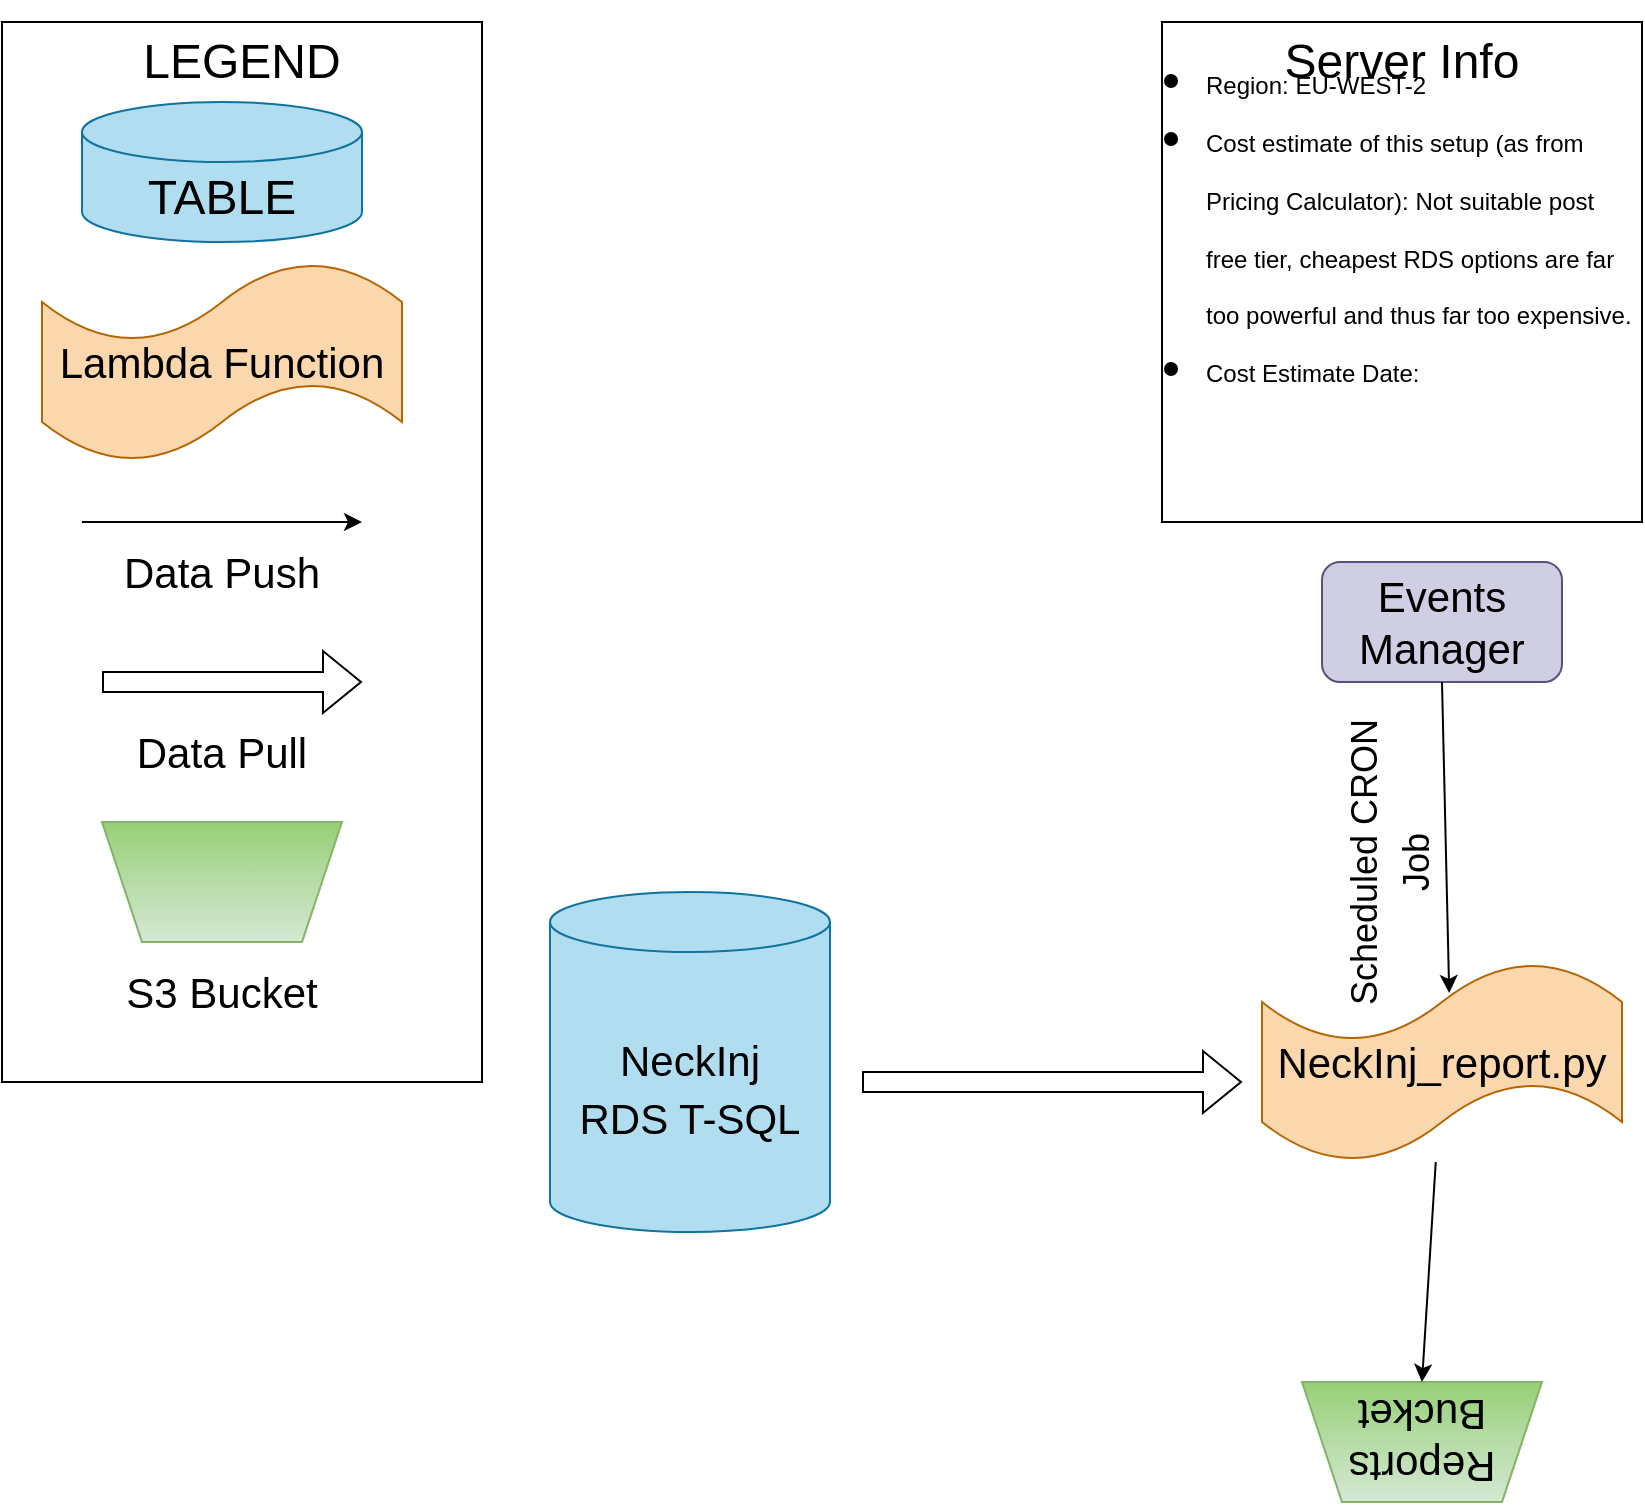 <mxfile version="20.4.0" type="github">
  <diagram id="MrbAbaUE89UtdHBA36ld" name="Page-1">
    <mxGraphModel dx="920" dy="2000" grid="1" gridSize="10" guides="1" tooltips="1" connect="1" arrows="1" fold="1" page="1" pageScale="1" pageWidth="827" pageHeight="1169" math="0" shadow="0">
      <root>
        <mxCell id="0" />
        <mxCell id="1" parent="0" />
        <mxCell id="EHrKfYYRzJy3UvB8IF_T-1" value="" style="rounded=0;whiteSpace=wrap;html=1;fillColor=none;" vertex="1" parent="1">
          <mxGeometry width="240" height="530" as="geometry" />
        </mxCell>
        <mxCell id="EHrKfYYRzJy3UvB8IF_T-2" value="&lt;font style=&quot;font-size: 24px;&quot;&gt;LEGEND&lt;/font&gt;" style="text;html=1;strokeColor=none;fillColor=none;align=center;verticalAlign=middle;whiteSpace=wrap;rounded=0;" vertex="1" parent="1">
          <mxGeometry width="240" height="40" as="geometry" />
        </mxCell>
        <mxCell id="EHrKfYYRzJy3UvB8IF_T-4" value="TABLE" style="shape=cylinder3;whiteSpace=wrap;html=1;boundedLbl=1;backgroundOutline=1;size=15;fontSize=24;fillColor=#b1ddf0;strokeColor=#10739e;" vertex="1" parent="1">
          <mxGeometry x="40" y="40" width="140" height="70" as="geometry" />
        </mxCell>
        <mxCell id="EHrKfYYRzJy3UvB8IF_T-6" value="" style="rounded=0;whiteSpace=wrap;html=1;fillColor=none;" vertex="1" parent="1">
          <mxGeometry x="580" width="240" height="250" as="geometry" />
        </mxCell>
        <mxCell id="EHrKfYYRzJy3UvB8IF_T-7" value="&lt;font style=&quot;font-size: 24px;&quot;&gt;Server Info&lt;/font&gt;" style="text;html=1;strokeColor=none;fillColor=none;align=center;verticalAlign=middle;whiteSpace=wrap;rounded=0;" vertex="1" parent="1">
          <mxGeometry x="580" width="240" height="40" as="geometry" />
        </mxCell>
        <mxCell id="EHrKfYYRzJy3UvB8IF_T-8" value="&lt;ul&gt;&lt;li&gt;&lt;font style=&quot;font-size: 12px;&quot;&gt;Region: EU-WEST-2&lt;/font&gt;&lt;/li&gt;&lt;li&gt;&lt;font style=&quot;font-size: 12px;&quot;&gt;Cost estimate of this setup (as from Pricing Calculator): Not suitable post free tier, cheapest RDS options are far too powerful and thus far too expensive.&lt;/font&gt;&lt;/li&gt;&lt;li&gt;&lt;font style=&quot;font-size: 12px;&quot;&gt;Cost Estimate Date:&lt;/font&gt;&lt;/li&gt;&lt;/ul&gt;" style="text;html=1;strokeColor=none;fillColor=none;align=left;verticalAlign=middle;whiteSpace=wrap;rounded=0;fontSize=24;" vertex="1" parent="1">
          <mxGeometry x="560" y="50" width="260" height="100" as="geometry" />
        </mxCell>
        <mxCell id="EHrKfYYRzJy3UvB8IF_T-10" value="&lt;font style=&quot;font-size: 21px;&quot;&gt;NeckInj&lt;br&gt;RDS T-SQL&lt;/font&gt;" style="shape=cylinder3;whiteSpace=wrap;html=1;boundedLbl=1;backgroundOutline=1;size=15;fontSize=24;fillColor=#b1ddf0;strokeColor=#10739e;" vertex="1" parent="1">
          <mxGeometry x="274" y="435" width="140" height="170" as="geometry" />
        </mxCell>
        <mxCell id="EHrKfYYRzJy3UvB8IF_T-11" value="NeckInj_report.py" style="shape=tape;whiteSpace=wrap;html=1;fontSize=21;fillColor=#fad7ac;strokeColor=#b46504;" vertex="1" parent="1">
          <mxGeometry x="630" y="470" width="180" height="100" as="geometry" />
        </mxCell>
        <mxCell id="EHrKfYYRzJy3UvB8IF_T-12" value="Lambda Function" style="shape=tape;whiteSpace=wrap;html=1;fontSize=21;fillColor=#fad7ac;strokeColor=#b46504;" vertex="1" parent="1">
          <mxGeometry x="20" y="120" width="180" height="100" as="geometry" />
        </mxCell>
        <mxCell id="EHrKfYYRzJy3UvB8IF_T-14" value="" style="endArrow=classic;html=1;rounded=0;fontSize=21;" edge="1" parent="1">
          <mxGeometry width="50" height="50" relative="1" as="geometry">
            <mxPoint x="40" y="250" as="sourcePoint" />
            <mxPoint x="180" y="250" as="targetPoint" />
          </mxGeometry>
        </mxCell>
        <mxCell id="EHrKfYYRzJy3UvB8IF_T-15" value="Data Push" style="text;html=1;strokeColor=none;fillColor=none;align=center;verticalAlign=middle;whiteSpace=wrap;rounded=0;fontSize=21;" vertex="1" parent="1">
          <mxGeometry x="45" y="260" width="130" height="30" as="geometry" />
        </mxCell>
        <mxCell id="EHrKfYYRzJy3UvB8IF_T-16" value="Data Pull" style="text;html=1;strokeColor=none;fillColor=none;align=center;verticalAlign=middle;whiteSpace=wrap;rounded=0;fontSize=21;" vertex="1" parent="1">
          <mxGeometry x="45" y="350" width="130" height="30" as="geometry" />
        </mxCell>
        <mxCell id="EHrKfYYRzJy3UvB8IF_T-17" value="" style="shape=flexArrow;endArrow=classic;html=1;rounded=0;fontSize=21;" edge="1" parent="1">
          <mxGeometry width="50" height="50" relative="1" as="geometry">
            <mxPoint x="50" y="330" as="sourcePoint" />
            <mxPoint x="180" y="330" as="targetPoint" />
          </mxGeometry>
        </mxCell>
        <mxCell id="EHrKfYYRzJy3UvB8IF_T-18" value="Events Manager" style="rounded=1;whiteSpace=wrap;html=1;fontSize=21;fillColor=#d0cee2;strokeColor=#56517e;" vertex="1" parent="1">
          <mxGeometry x="660" y="270" width="120" height="60" as="geometry" />
        </mxCell>
        <mxCell id="EHrKfYYRzJy3UvB8IF_T-19" value="" style="shape=trapezoid;perimeter=trapezoidPerimeter;whiteSpace=wrap;html=1;fixedSize=1;fontSize=21;rotation=-180;fillColor=#d5e8d4;gradientColor=#97d077;strokeColor=#82b366;" vertex="1" parent="1">
          <mxGeometry x="50" y="400" width="120" height="60" as="geometry" />
        </mxCell>
        <mxCell id="EHrKfYYRzJy3UvB8IF_T-20" value="S3 Bucket" style="text;html=1;strokeColor=none;fillColor=none;align=center;verticalAlign=middle;whiteSpace=wrap;rounded=0;fontSize=21;" vertex="1" parent="1">
          <mxGeometry x="45" y="470" width="130" height="30" as="geometry" />
        </mxCell>
        <mxCell id="EHrKfYYRzJy3UvB8IF_T-21" value="" style="shape=trapezoid;perimeter=trapezoidPerimeter;whiteSpace=wrap;html=1;fixedSize=1;fontSize=21;rotation=-180;fillColor=#d5e8d4;gradientColor=#97d077;strokeColor=#82b366;" vertex="1" parent="1">
          <mxGeometry x="650" y="680" width="120" height="60" as="geometry" />
        </mxCell>
        <mxCell id="EHrKfYYRzJy3UvB8IF_T-22" value="Reports Bucket" style="text;html=1;strokeColor=none;fillColor=none;align=center;verticalAlign=middle;whiteSpace=wrap;rounded=0;fontSize=21;rotation=-180;" vertex="1" parent="1">
          <mxGeometry x="645" y="695" width="130" height="30" as="geometry" />
        </mxCell>
        <mxCell id="EHrKfYYRzJy3UvB8IF_T-23" value="" style="endArrow=classic;html=1;rounded=0;fontSize=21;entryX=0.52;entryY=0.155;entryDx=0;entryDy=0;entryPerimeter=0;exitX=0.5;exitY=1;exitDx=0;exitDy=0;" edge="1" parent="1" source="EHrKfYYRzJy3UvB8IF_T-18" target="EHrKfYYRzJy3UvB8IF_T-11">
          <mxGeometry width="50" height="50" relative="1" as="geometry">
            <mxPoint x="620" y="430" as="sourcePoint" />
            <mxPoint x="670" y="380" as="targetPoint" />
          </mxGeometry>
        </mxCell>
        <mxCell id="EHrKfYYRzJy3UvB8IF_T-24" value="&lt;font style=&quot;font-size: 18px;&quot;&gt;Scheduled CRON Job&lt;/font&gt;" style="text;html=1;strokeColor=none;fillColor=none;align=center;verticalAlign=middle;whiteSpace=wrap;rounded=0;fontSize=21;rotation=-90;" vertex="1" parent="1">
          <mxGeometry x="605" y="405" width="175" height="30" as="geometry" />
        </mxCell>
        <mxCell id="EHrKfYYRzJy3UvB8IF_T-25" value="" style="shape=flexArrow;endArrow=classic;html=1;rounded=0;fontSize=21;" edge="1" parent="1">
          <mxGeometry width="50" height="50" relative="1" as="geometry">
            <mxPoint x="430" y="530" as="sourcePoint" />
            <mxPoint x="620" y="530" as="targetPoint" />
          </mxGeometry>
        </mxCell>
        <mxCell id="EHrKfYYRzJy3UvB8IF_T-26" value="" style="endArrow=classic;html=1;rounded=0;fontSize=21;entryX=0.5;entryY=1;entryDx=0;entryDy=0;" edge="1" parent="1" source="EHrKfYYRzJy3UvB8IF_T-11" target="EHrKfYYRzJy3UvB8IF_T-21">
          <mxGeometry width="50" height="50" relative="1" as="geometry">
            <mxPoint x="505" y="630" as="sourcePoint" />
            <mxPoint x="645" y="630" as="targetPoint" />
          </mxGeometry>
        </mxCell>
      </root>
    </mxGraphModel>
  </diagram>
</mxfile>

